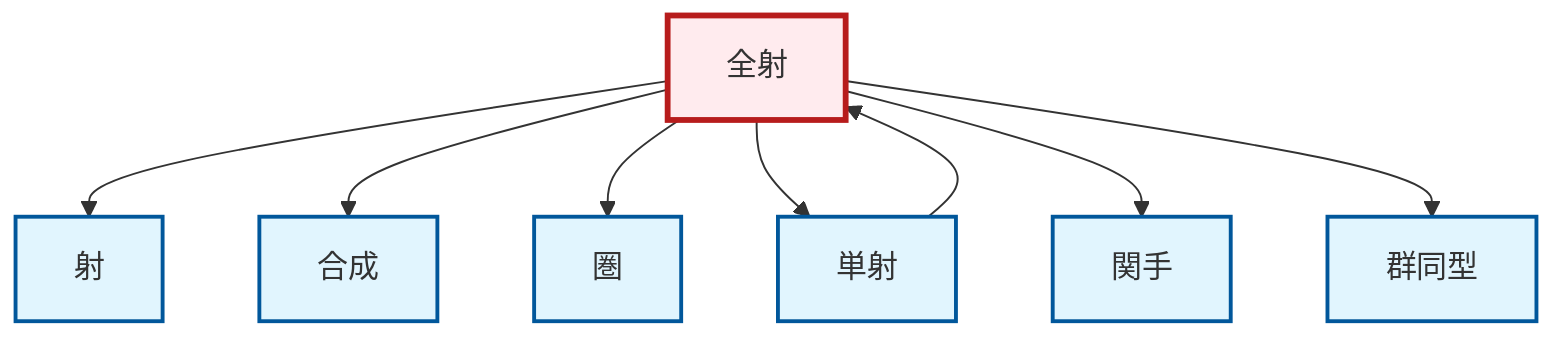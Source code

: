 graph TD
    classDef definition fill:#e1f5fe,stroke:#01579b,stroke-width:2px
    classDef theorem fill:#f3e5f5,stroke:#4a148c,stroke-width:2px
    classDef axiom fill:#fff3e0,stroke:#e65100,stroke-width:2px
    classDef example fill:#e8f5e9,stroke:#1b5e20,stroke-width:2px
    classDef current fill:#ffebee,stroke:#b71c1c,stroke-width:3px
    def-composition["合成"]:::definition
    def-isomorphism["群同型"]:::definition
    def-functor["関手"]:::definition
    def-category["圏"]:::definition
    def-epimorphism["全射"]:::definition
    def-morphism["射"]:::definition
    def-monomorphism["単射"]:::definition
    def-epimorphism --> def-morphism
    def-monomorphism --> def-epimorphism
    def-epimorphism --> def-composition
    def-epimorphism --> def-category
    def-epimorphism --> def-monomorphism
    def-epimorphism --> def-functor
    def-epimorphism --> def-isomorphism
    class def-epimorphism current